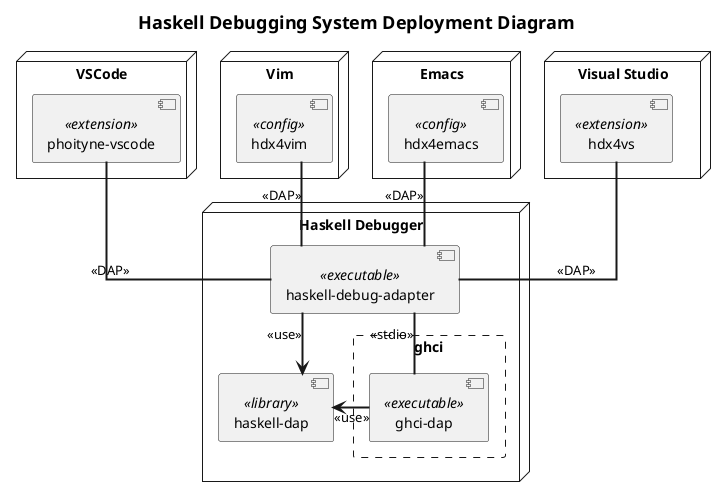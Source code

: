 @startuml 101_deploy
skinparam defaultFontName MS Gothic
'skinparam minClassWidth 100
'skinparam minClassHeight 400
skinparam monochrome true
'skinparam monochrome reverse
'skinparam linetype polyline
skinparam linetype ortho
'skinparam linetype splines
skinparam arrowThickness 2
' left to right direction

title <size:18>Haskell Debugging System Deployment Diagram</size>

node "VSCode" {
  component "phoityne-vscode" <<extension>>
}


node "Vim" {
  component "hdx4vim" <<config>>
}

node "Emacs" {
  component "hdx4emacs" <<config>>
}

node "Visual Studio" {
  component "hdx4vs" <<extension>>
}

node "Haskell Debugger" {
  component "haskell-dap" <<library>>
  component "haskell-debug-adapter" <<executable>>
  rectangle ghci #line.dashed {
    component "ghci-dap" <<executable>>
  }
}

[phoityne-vscode] -- [haskell-debug-adapter] : <<DAP>>
[hdx4vim] -- [haskell-debug-adapter] : <<DAP>>
[hdx4emacs] -- [haskell-debug-adapter] : <<DAP>>
[hdx4vs] -- [haskell-debug-adapter] : <<DAP>>
[haskell-debug-adapter] -- [ghci-dap] : <<stdio>>
[haskell-debug-adapter] --> [haskell-dap] : <<use>>
[ghci-dap] -l-> [haskell-dap] : <<use>>

@enduml
